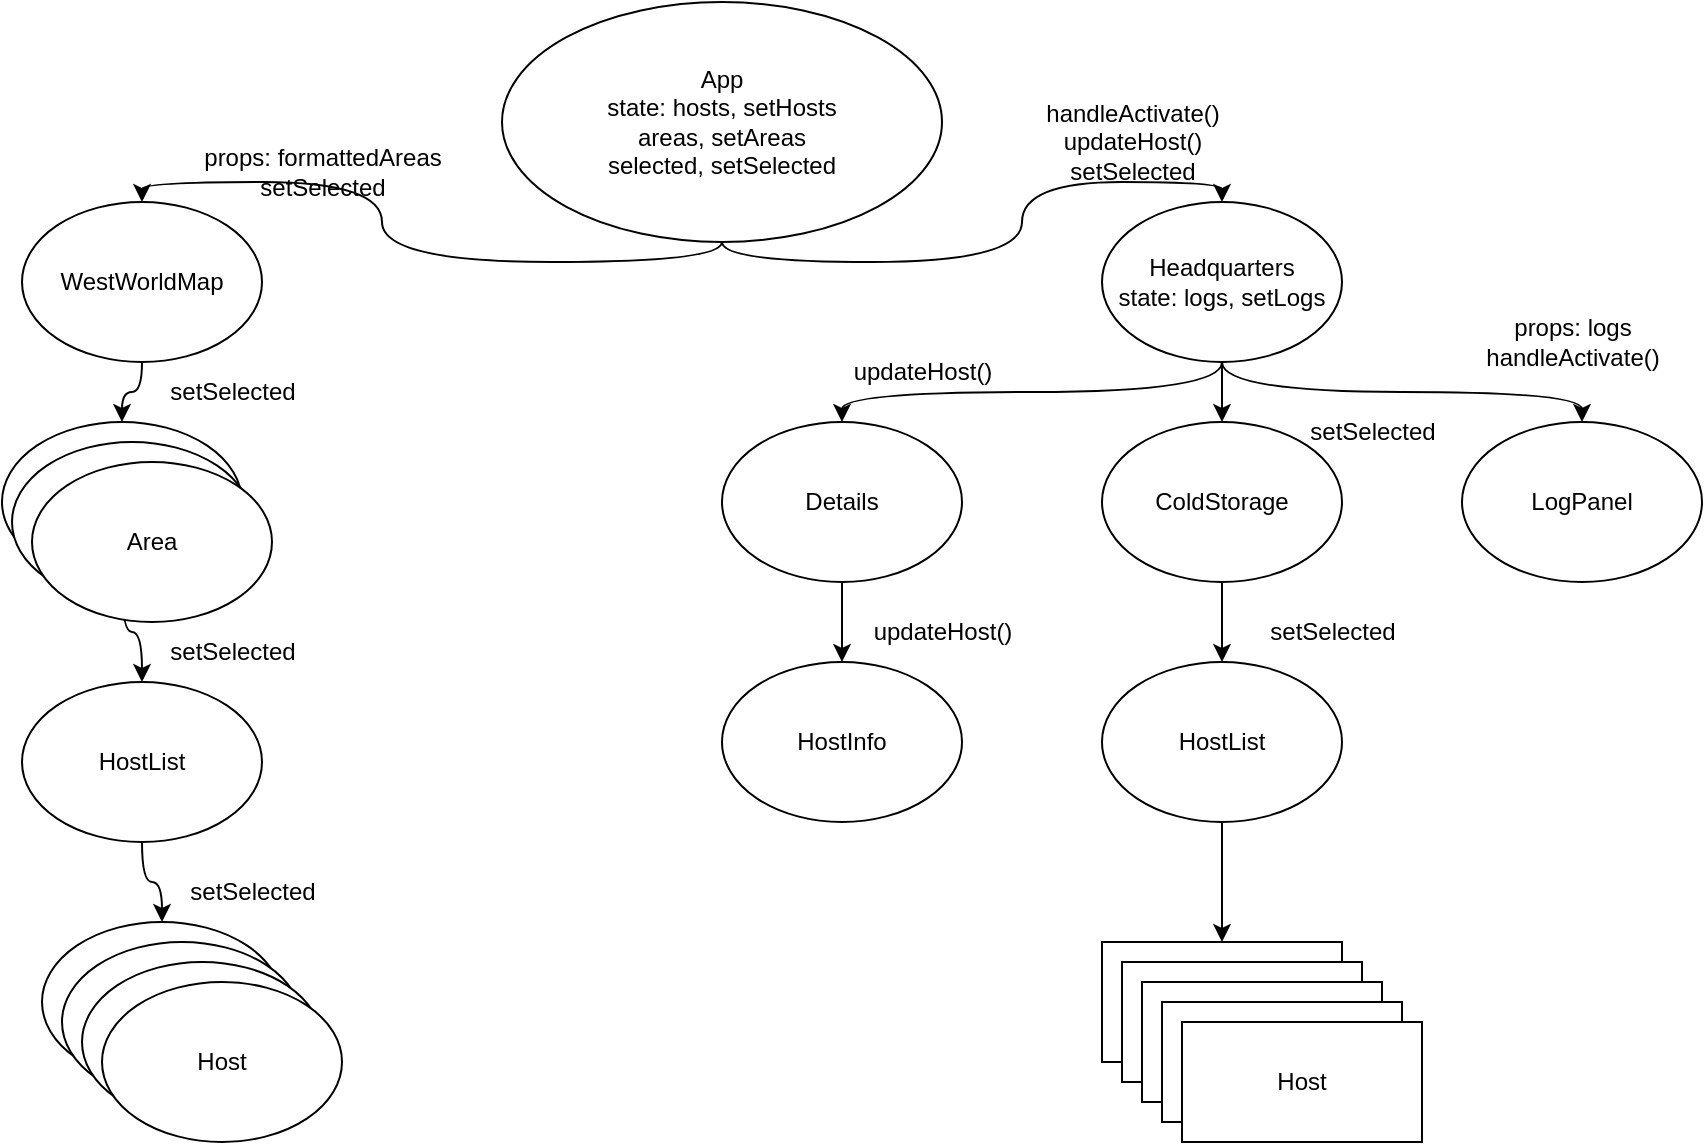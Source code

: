 <mxfile>
    <diagram id="yXGWpivv1PnmwiDQNQXf" name="Page-1">
        <mxGraphModel dx="976" dy="349" grid="1" gridSize="10" guides="1" tooltips="1" connect="1" arrows="1" fold="1" page="1" pageScale="1" pageWidth="850" pageHeight="1100" math="0" shadow="0">
            <root>
                <mxCell id="0"/>
                <mxCell id="1" parent="0"/>
                <mxCell id="8" style="edgeStyle=orthogonalEdgeStyle;curved=1;html=1;exitX=0.5;exitY=1;exitDx=0;exitDy=0;entryX=0.5;entryY=0;entryDx=0;entryDy=0;" edge="1" parent="1" source="2" target="3">
                    <mxGeometry relative="1" as="geometry"/>
                </mxCell>
                <mxCell id="9" style="edgeStyle=orthogonalEdgeStyle;curved=1;html=1;exitX=0.5;exitY=1;exitDx=0;exitDy=0;entryX=0.5;entryY=0;entryDx=0;entryDy=0;" edge="1" parent="1" source="2" target="4">
                    <mxGeometry relative="1" as="geometry"/>
                </mxCell>
                <mxCell id="2" value="App&lt;br&gt;state: hosts, setHosts&lt;br&gt;areas, setAreas&lt;br&gt;selected, setSelected" style="ellipse;whiteSpace=wrap;html=1;" vertex="1" parent="1">
                    <mxGeometry x="250" y="40" width="220" height="120" as="geometry"/>
                </mxCell>
                <mxCell id="10" style="edgeStyle=orthogonalEdgeStyle;curved=1;html=1;exitX=0.5;exitY=1;exitDx=0;exitDy=0;entryX=0.5;entryY=0;entryDx=0;entryDy=0;" edge="1" parent="1" source="3" target="7">
                    <mxGeometry relative="1" as="geometry"/>
                </mxCell>
                <mxCell id="3" value="WestWorldMap" style="ellipse;whiteSpace=wrap;html=1;" vertex="1" parent="1">
                    <mxGeometry x="10" y="140" width="120" height="80" as="geometry"/>
                </mxCell>
                <mxCell id="11" style="edgeStyle=orthogonalEdgeStyle;curved=1;html=1;exitX=0.5;exitY=1;exitDx=0;exitDy=0;entryX=0.5;entryY=0;entryDx=0;entryDy=0;" edge="1" parent="1" source="4" target="6">
                    <mxGeometry relative="1" as="geometry"/>
                </mxCell>
                <mxCell id="12" style="edgeStyle=orthogonalEdgeStyle;curved=1;html=1;exitX=0.5;exitY=1;exitDx=0;exitDy=0;entryX=0.5;entryY=0;entryDx=0;entryDy=0;" edge="1" parent="1" source="4" target="5">
                    <mxGeometry relative="1" as="geometry"/>
                </mxCell>
                <mxCell id="14" style="edgeStyle=orthogonalEdgeStyle;curved=1;html=1;exitX=0.5;exitY=1;exitDx=0;exitDy=0;entryX=0.5;entryY=0;entryDx=0;entryDy=0;" edge="1" parent="1" source="4" target="13">
                    <mxGeometry relative="1" as="geometry"/>
                </mxCell>
                <mxCell id="4" value="Headquarters&lt;br&gt;state: logs, setLogs" style="ellipse;whiteSpace=wrap;html=1;" vertex="1" parent="1">
                    <mxGeometry x="550" y="140" width="120" height="80" as="geometry"/>
                </mxCell>
                <mxCell id="5" value="LogPanel" style="ellipse;whiteSpace=wrap;html=1;" vertex="1" parent="1">
                    <mxGeometry x="730" y="250" width="120" height="80" as="geometry"/>
                </mxCell>
                <mxCell id="16" style="edgeStyle=orthogonalEdgeStyle;curved=1;html=1;exitX=0.5;exitY=1;exitDx=0;exitDy=0;entryX=0.5;entryY=0;entryDx=0;entryDy=0;" edge="1" parent="1" source="6" target="15">
                    <mxGeometry relative="1" as="geometry"/>
                </mxCell>
                <mxCell id="6" value="ColdStorage" style="ellipse;whiteSpace=wrap;html=1;" vertex="1" parent="1">
                    <mxGeometry x="550" y="250" width="120" height="80" as="geometry"/>
                </mxCell>
                <mxCell id="20" style="edgeStyle=orthogonalEdgeStyle;curved=1;html=1;exitX=0.5;exitY=1;exitDx=0;exitDy=0;entryX=0.5;entryY=0;entryDx=0;entryDy=0;" edge="1" parent="1" source="7" target="19">
                    <mxGeometry relative="1" as="geometry"/>
                </mxCell>
                <mxCell id="7" value="Area" style="ellipse;whiteSpace=wrap;html=1;" vertex="1" parent="1">
                    <mxGeometry y="250" width="120" height="80" as="geometry"/>
                </mxCell>
                <mxCell id="38" style="edgeStyle=orthogonalEdgeStyle;curved=1;html=1;exitX=0.5;exitY=1;exitDx=0;exitDy=0;entryX=0.5;entryY=0;entryDx=0;entryDy=0;" edge="1" parent="1" source="13" target="37">
                    <mxGeometry relative="1" as="geometry"/>
                </mxCell>
                <mxCell id="13" value="Details" style="ellipse;whiteSpace=wrap;html=1;" vertex="1" parent="1">
                    <mxGeometry x="360" y="250" width="120" height="80" as="geometry"/>
                </mxCell>
                <mxCell id="32" style="edgeStyle=orthogonalEdgeStyle;curved=1;html=1;exitX=0.5;exitY=1;exitDx=0;exitDy=0;entryX=0.5;entryY=0;entryDx=0;entryDy=0;" edge="1" parent="1" source="15" target="31">
                    <mxGeometry relative="1" as="geometry"/>
                </mxCell>
                <mxCell id="15" value="HostList" style="ellipse;whiteSpace=wrap;html=1;" vertex="1" parent="1">
                    <mxGeometry x="550" y="370" width="120" height="80" as="geometry"/>
                </mxCell>
                <mxCell id="24" style="edgeStyle=orthogonalEdgeStyle;curved=1;html=1;exitX=0.5;exitY=1;exitDx=0;exitDy=0;entryX=0.5;entryY=0;entryDx=0;entryDy=0;" edge="1" parent="1" source="19" target="23">
                    <mxGeometry relative="1" as="geometry"/>
                </mxCell>
                <mxCell id="19" value="HostList" style="ellipse;whiteSpace=wrap;html=1;" vertex="1" parent="1">
                    <mxGeometry x="10" y="380" width="120" height="80" as="geometry"/>
                </mxCell>
                <mxCell id="21" value="Area" style="ellipse;whiteSpace=wrap;html=1;" vertex="1" parent="1">
                    <mxGeometry x="5" y="260" width="120" height="80" as="geometry"/>
                </mxCell>
                <mxCell id="22" value="Area" style="ellipse;whiteSpace=wrap;html=1;" vertex="1" parent="1">
                    <mxGeometry x="15" y="270" width="120" height="80" as="geometry"/>
                </mxCell>
                <mxCell id="23" value="Host" style="ellipse;whiteSpace=wrap;html=1;" vertex="1" parent="1">
                    <mxGeometry x="20" y="500" width="120" height="80" as="geometry"/>
                </mxCell>
                <mxCell id="25" value="Host" style="ellipse;whiteSpace=wrap;html=1;" vertex="1" parent="1">
                    <mxGeometry x="30" y="510" width="120" height="80" as="geometry"/>
                </mxCell>
                <mxCell id="26" value="Host" style="ellipse;whiteSpace=wrap;html=1;" vertex="1" parent="1">
                    <mxGeometry x="40" y="520" width="120" height="80" as="geometry"/>
                </mxCell>
                <mxCell id="27" value="Host" style="ellipse;whiteSpace=wrap;html=1;" vertex="1" parent="1">
                    <mxGeometry x="50" y="530" width="120" height="80" as="geometry"/>
                </mxCell>
                <mxCell id="31" value="Host" style="rounded=0;whiteSpace=wrap;html=1;" vertex="1" parent="1">
                    <mxGeometry x="550" y="510" width="120" height="60" as="geometry"/>
                </mxCell>
                <mxCell id="33" value="Host" style="rounded=0;whiteSpace=wrap;html=1;" vertex="1" parent="1">
                    <mxGeometry x="560" y="520" width="120" height="60" as="geometry"/>
                </mxCell>
                <mxCell id="34" value="Host" style="rounded=0;whiteSpace=wrap;html=1;" vertex="1" parent="1">
                    <mxGeometry x="570" y="530" width="120" height="60" as="geometry"/>
                </mxCell>
                <mxCell id="35" value="Host" style="rounded=0;whiteSpace=wrap;html=1;" vertex="1" parent="1">
                    <mxGeometry x="580" y="540" width="120" height="60" as="geometry"/>
                </mxCell>
                <mxCell id="36" value="Host" style="rounded=0;whiteSpace=wrap;html=1;" vertex="1" parent="1">
                    <mxGeometry x="590" y="550" width="120" height="60" as="geometry"/>
                </mxCell>
                <mxCell id="37" value="HostInfo" style="ellipse;whiteSpace=wrap;html=1;" vertex="1" parent="1">
                    <mxGeometry x="360" y="370" width="120" height="80" as="geometry"/>
                </mxCell>
                <mxCell id="39" value="props: formattedAreas&lt;br&gt;setSelected" style="text;html=1;align=center;verticalAlign=middle;resizable=0;points=[];autosize=1;strokeColor=none;fillColor=none;" vertex="1" parent="1">
                    <mxGeometry x="90" y="105" width="140" height="40" as="geometry"/>
                </mxCell>
                <mxCell id="40" value="props: logs&lt;br&gt;&lt;span style=&quot;&quot;&gt;handleActivate()&lt;/span&gt;" style="text;html=1;align=center;verticalAlign=middle;resizable=0;points=[];autosize=1;strokeColor=none;fillColor=none;" vertex="1" parent="1">
                    <mxGeometry x="730" y="190" width="110" height="40" as="geometry"/>
                </mxCell>
                <mxCell id="41" value="&lt;span style=&quot;&quot;&gt;handleActivate()&lt;br&gt;updateHost()&lt;br&gt;setSelected&lt;br&gt;&lt;/span&gt;" style="text;html=1;align=center;verticalAlign=middle;resizable=0;points=[];autosize=1;strokeColor=none;fillColor=none;" vertex="1" parent="1">
                    <mxGeometry x="510" y="80" width="110" height="60" as="geometry"/>
                </mxCell>
                <mxCell id="42" value="setSelected" style="text;html=1;align=center;verticalAlign=middle;resizable=0;points=[];autosize=1;strokeColor=none;fillColor=none;" vertex="1" parent="1">
                    <mxGeometry x="640" y="240" width="90" height="30" as="geometry"/>
                </mxCell>
                <mxCell id="43" value="setSelected" style="text;html=1;align=center;verticalAlign=middle;resizable=0;points=[];autosize=1;strokeColor=none;fillColor=none;" vertex="1" parent="1">
                    <mxGeometry x="620" y="340" width="90" height="30" as="geometry"/>
                </mxCell>
                <mxCell id="44" value="setSelected" style="text;html=1;align=center;verticalAlign=middle;resizable=0;points=[];autosize=1;strokeColor=none;fillColor=none;" vertex="1" parent="1">
                    <mxGeometry x="70" y="220" width="90" height="30" as="geometry"/>
                </mxCell>
                <mxCell id="45" value="setSelected" style="text;html=1;align=center;verticalAlign=middle;resizable=0;points=[];autosize=1;strokeColor=none;fillColor=none;" vertex="1" parent="1">
                    <mxGeometry x="70" y="350" width="90" height="30" as="geometry"/>
                </mxCell>
                <mxCell id="46" value="setSelected" style="text;html=1;align=center;verticalAlign=middle;resizable=0;points=[];autosize=1;strokeColor=none;fillColor=none;" vertex="1" parent="1">
                    <mxGeometry x="80" y="470" width="90" height="30" as="geometry"/>
                </mxCell>
                <mxCell id="47" value="updateHost()" style="text;html=1;align=center;verticalAlign=middle;resizable=0;points=[];autosize=1;strokeColor=none;fillColor=none;" vertex="1" parent="1">
                    <mxGeometry x="425" y="340" width="90" height="30" as="geometry"/>
                </mxCell>
                <mxCell id="48" value="updateHost()" style="text;html=1;align=center;verticalAlign=middle;resizable=0;points=[];autosize=1;strokeColor=none;fillColor=none;" vertex="1" parent="1">
                    <mxGeometry x="415" y="210" width="90" height="30" as="geometry"/>
                </mxCell>
            </root>
        </mxGraphModel>
    </diagram>
</mxfile>